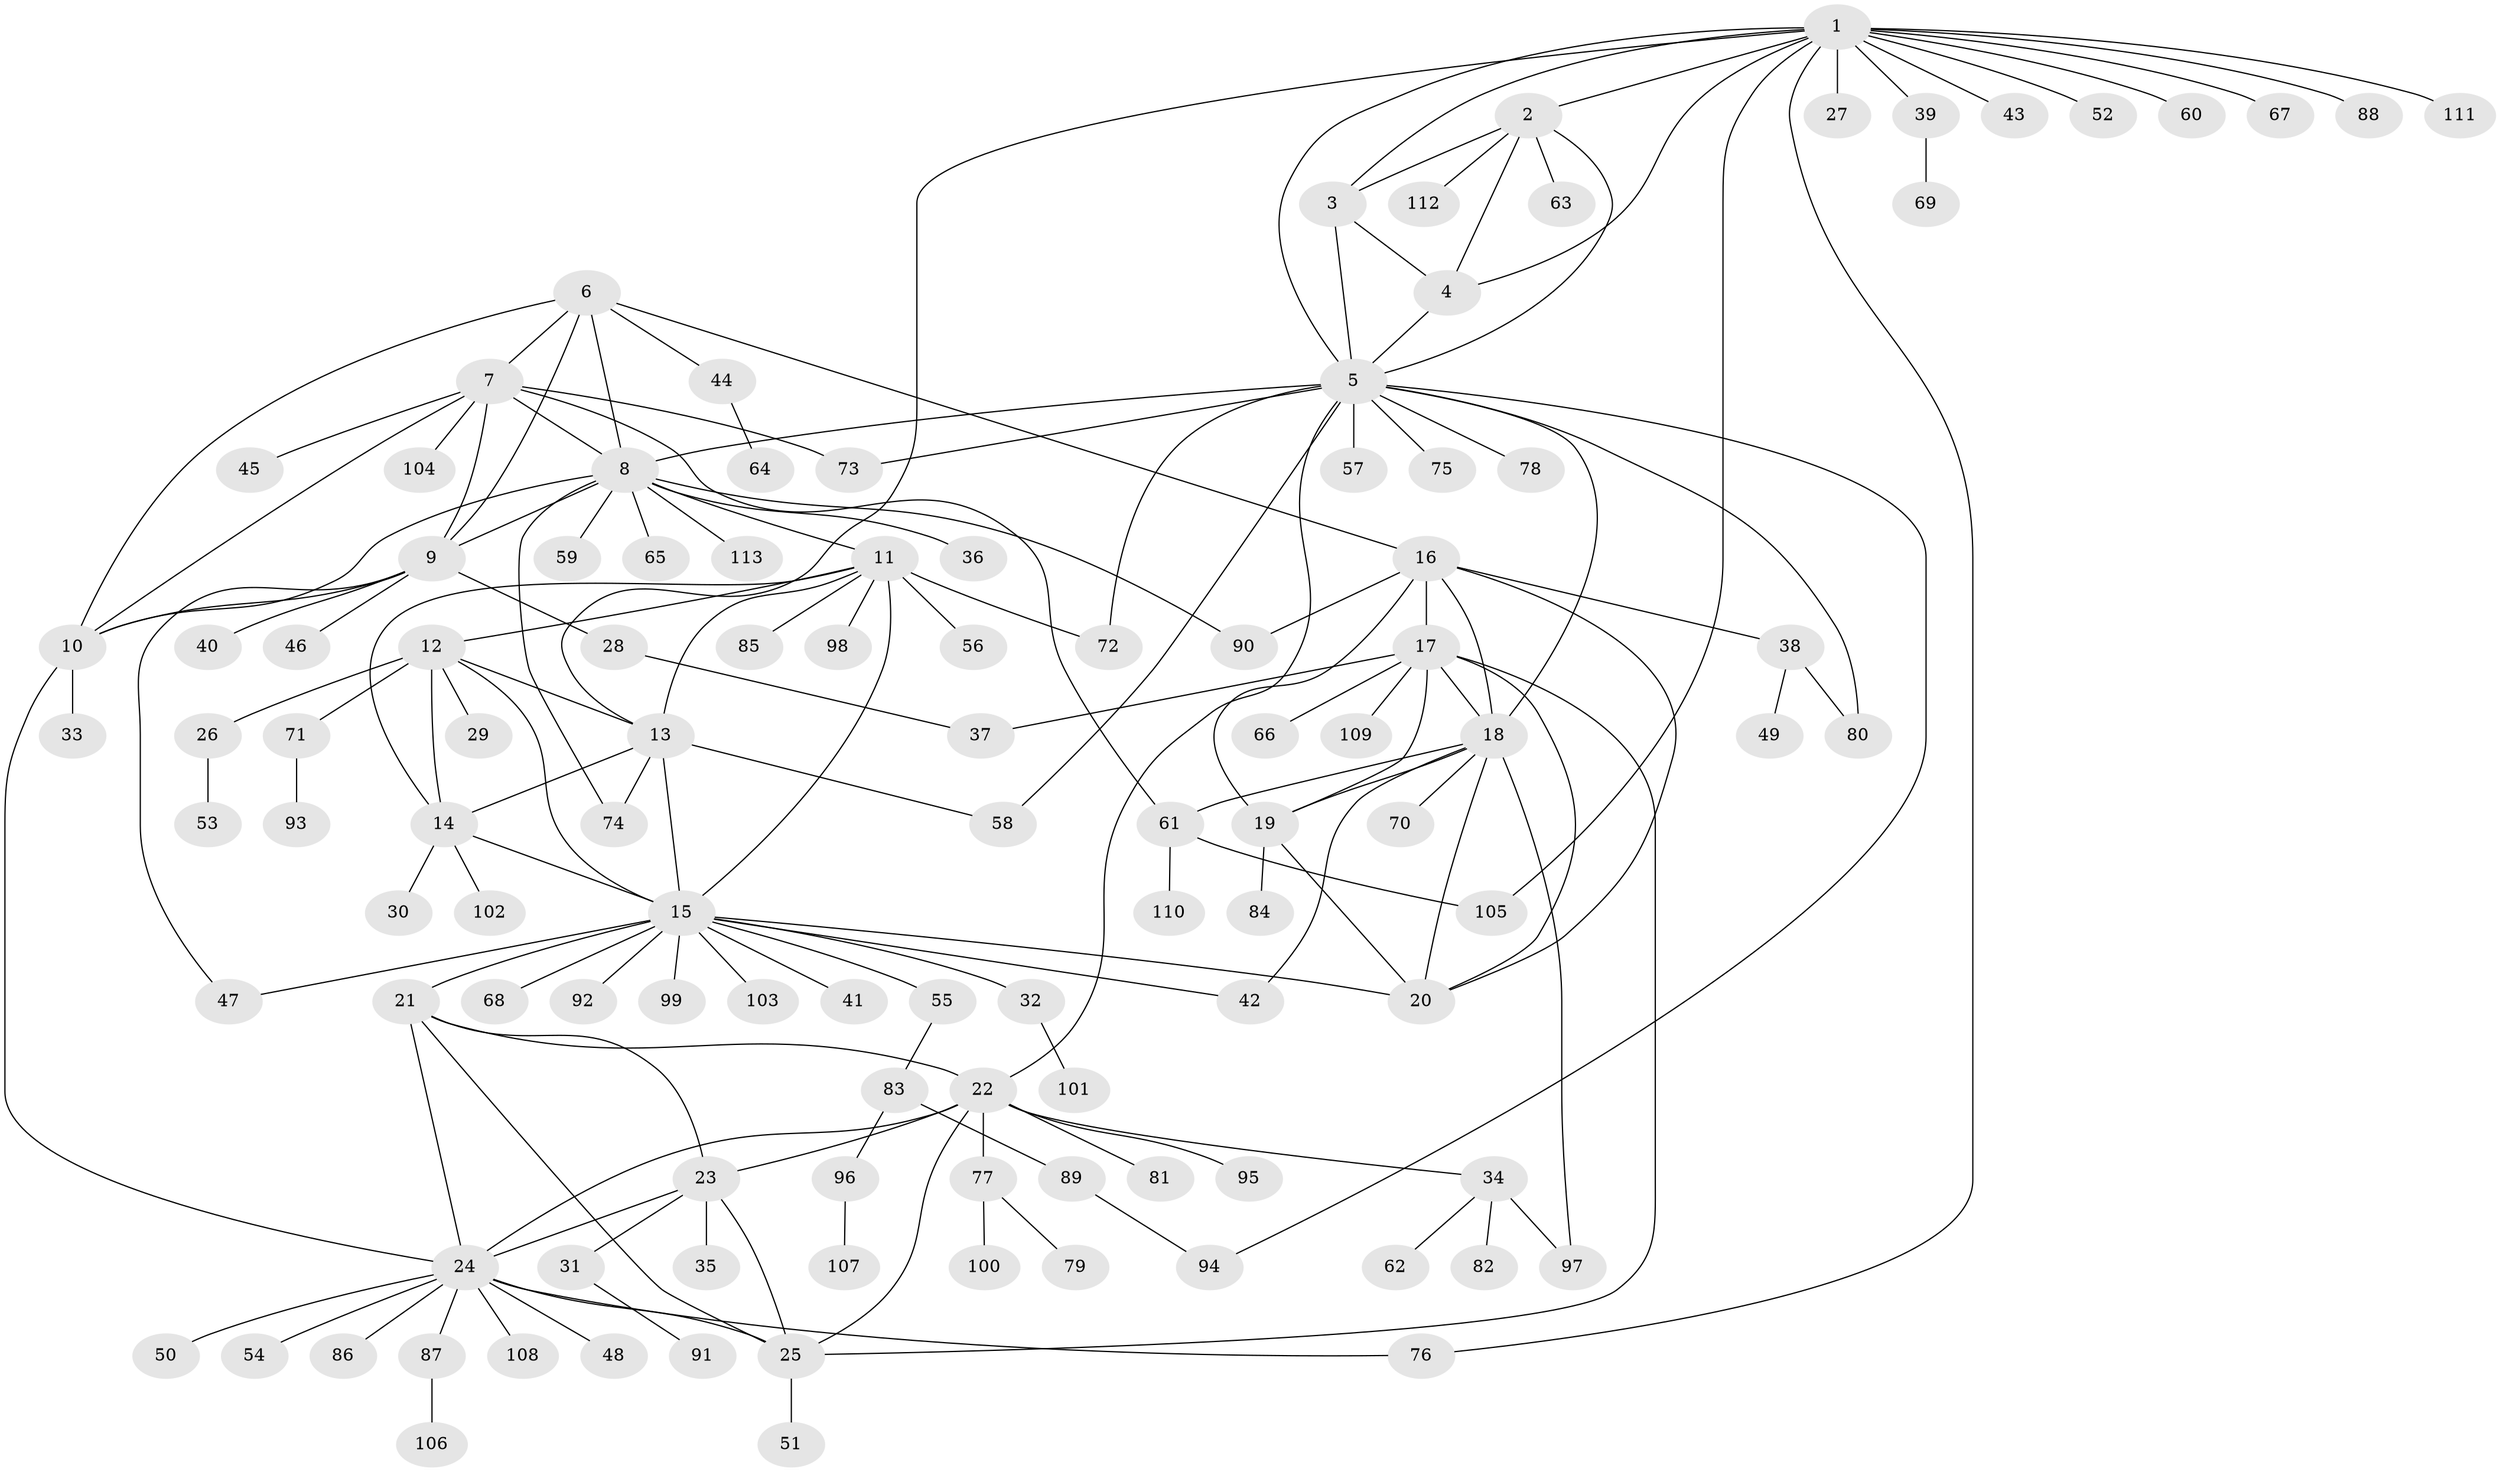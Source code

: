 // coarse degree distribution, {4: 0.06060606060606061, 1: 0.696969696969697, 6: 0.12121212121212122, 2: 0.06060606060606061, 8: 0.030303030303030304, 15: 0.030303030303030304}
// Generated by graph-tools (version 1.1) at 2025/57/03/04/25 21:57:34]
// undirected, 113 vertices, 162 edges
graph export_dot {
graph [start="1"]
  node [color=gray90,style=filled];
  1;
  2;
  3;
  4;
  5;
  6;
  7;
  8;
  9;
  10;
  11;
  12;
  13;
  14;
  15;
  16;
  17;
  18;
  19;
  20;
  21;
  22;
  23;
  24;
  25;
  26;
  27;
  28;
  29;
  30;
  31;
  32;
  33;
  34;
  35;
  36;
  37;
  38;
  39;
  40;
  41;
  42;
  43;
  44;
  45;
  46;
  47;
  48;
  49;
  50;
  51;
  52;
  53;
  54;
  55;
  56;
  57;
  58;
  59;
  60;
  61;
  62;
  63;
  64;
  65;
  66;
  67;
  68;
  69;
  70;
  71;
  72;
  73;
  74;
  75;
  76;
  77;
  78;
  79;
  80;
  81;
  82;
  83;
  84;
  85;
  86;
  87;
  88;
  89;
  90;
  91;
  92;
  93;
  94;
  95;
  96;
  97;
  98;
  99;
  100;
  101;
  102;
  103;
  104;
  105;
  106;
  107;
  108;
  109;
  110;
  111;
  112;
  113;
  1 -- 2;
  1 -- 3;
  1 -- 4;
  1 -- 5;
  1 -- 13;
  1 -- 27;
  1 -- 39;
  1 -- 43;
  1 -- 52;
  1 -- 60;
  1 -- 67;
  1 -- 76;
  1 -- 88;
  1 -- 105;
  1 -- 111;
  2 -- 3;
  2 -- 4;
  2 -- 5;
  2 -- 63;
  2 -- 112;
  3 -- 4;
  3 -- 5;
  4 -- 5;
  5 -- 8;
  5 -- 18;
  5 -- 22;
  5 -- 57;
  5 -- 58;
  5 -- 72;
  5 -- 73;
  5 -- 75;
  5 -- 78;
  5 -- 80;
  5 -- 94;
  6 -- 7;
  6 -- 8;
  6 -- 9;
  6 -- 10;
  6 -- 16;
  6 -- 44;
  7 -- 8;
  7 -- 9;
  7 -- 10;
  7 -- 45;
  7 -- 61;
  7 -- 73;
  7 -- 104;
  8 -- 9;
  8 -- 10;
  8 -- 11;
  8 -- 36;
  8 -- 59;
  8 -- 65;
  8 -- 74;
  8 -- 90;
  8 -- 113;
  9 -- 10;
  9 -- 28;
  9 -- 40;
  9 -- 46;
  9 -- 47;
  10 -- 24;
  10 -- 33;
  11 -- 12;
  11 -- 13;
  11 -- 14;
  11 -- 15;
  11 -- 56;
  11 -- 72;
  11 -- 85;
  11 -- 98;
  12 -- 13;
  12 -- 14;
  12 -- 15;
  12 -- 26;
  12 -- 29;
  12 -- 71;
  13 -- 14;
  13 -- 15;
  13 -- 58;
  13 -- 74;
  14 -- 15;
  14 -- 30;
  14 -- 102;
  15 -- 20;
  15 -- 21;
  15 -- 32;
  15 -- 41;
  15 -- 42;
  15 -- 47;
  15 -- 55;
  15 -- 68;
  15 -- 92;
  15 -- 99;
  15 -- 103;
  16 -- 17;
  16 -- 18;
  16 -- 19;
  16 -- 20;
  16 -- 38;
  16 -- 90;
  17 -- 18;
  17 -- 19;
  17 -- 20;
  17 -- 25;
  17 -- 37;
  17 -- 66;
  17 -- 109;
  18 -- 19;
  18 -- 20;
  18 -- 42;
  18 -- 61;
  18 -- 70;
  18 -- 97;
  19 -- 20;
  19 -- 84;
  21 -- 22;
  21 -- 23;
  21 -- 24;
  21 -- 25;
  22 -- 23;
  22 -- 24;
  22 -- 25;
  22 -- 34;
  22 -- 77;
  22 -- 81;
  22 -- 95;
  23 -- 24;
  23 -- 25;
  23 -- 31;
  23 -- 35;
  24 -- 25;
  24 -- 48;
  24 -- 50;
  24 -- 54;
  24 -- 76;
  24 -- 86;
  24 -- 87;
  24 -- 108;
  25 -- 51;
  26 -- 53;
  28 -- 37;
  31 -- 91;
  32 -- 101;
  34 -- 62;
  34 -- 82;
  34 -- 97;
  38 -- 49;
  38 -- 80;
  39 -- 69;
  44 -- 64;
  55 -- 83;
  61 -- 105;
  61 -- 110;
  71 -- 93;
  77 -- 79;
  77 -- 100;
  83 -- 89;
  83 -- 96;
  87 -- 106;
  89 -- 94;
  96 -- 107;
}
